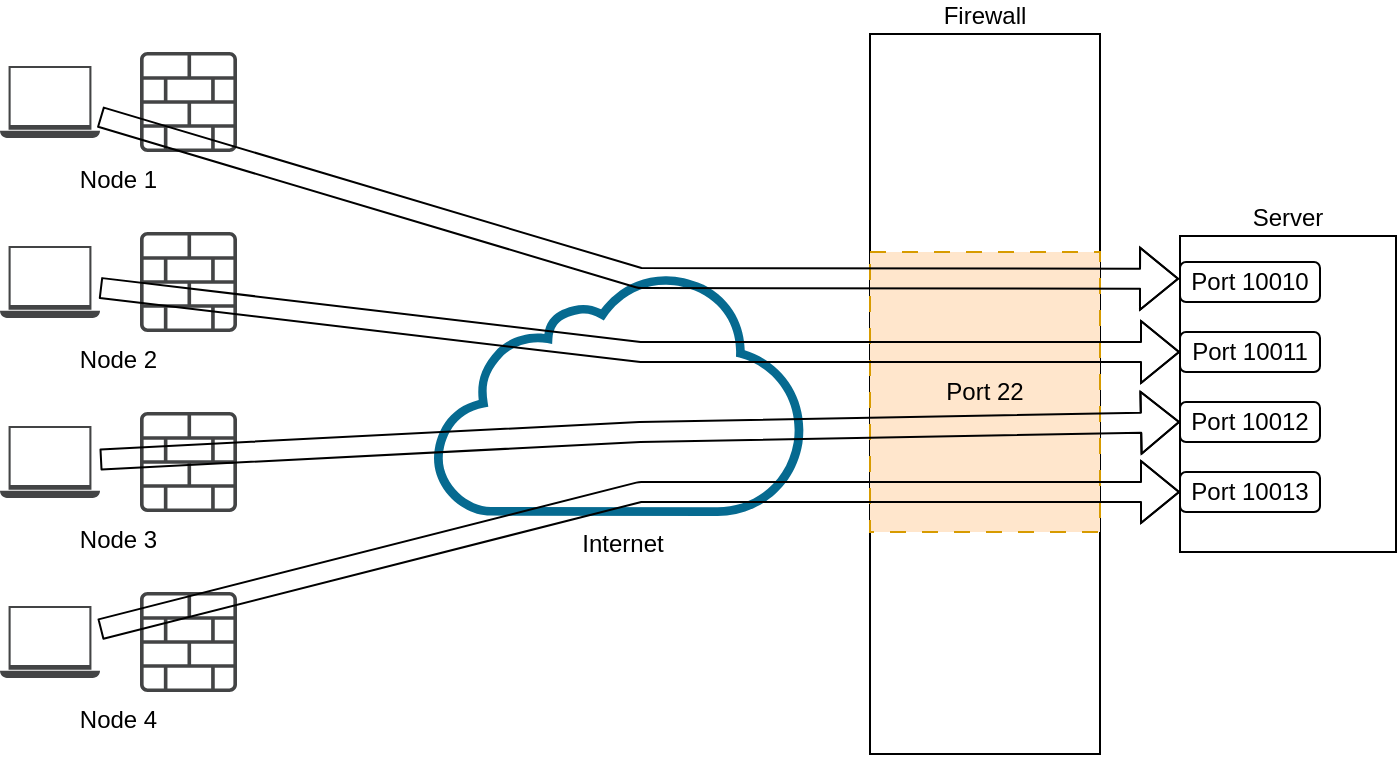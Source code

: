 <mxfile version="20.8.10" type="device"><diagram name="Page-1" id="c37626ed-c26b-45fb-9056-f9ebc6bb27b6"><mxGraphModel dx="989" dy="665" grid="1" gridSize="10" guides="1" tooltips="1" connect="1" arrows="1" fold="1" page="1" pageScale="1" pageWidth="1100" pageHeight="850" background="none" math="0" shadow="0"><root><mxCell id="0"/><mxCell id="1" parent="0"/><mxCell id="o_lP83oCCoRXvLbuT-nI-56" value="Firewall" style="whiteSpace=wrap;html=1;verticalAlign=bottom;labelPosition=center;verticalLabelPosition=top;align=center;" vertex="1" parent="1"><mxGeometry x="495" y="41" width="115" height="360" as="geometry"/></mxCell><mxCell id="o_lP83oCCoRXvLbuT-nI-5" value="Internet" style="sketch=0;pointerEvents=1;shadow=0;dashed=0;html=1;strokeColor=none;aspect=fixed;labelPosition=center;verticalLabelPosition=bottom;verticalAlign=top;align=center;outlineConnect=0;shape=mxgraph.vvd.cloud_computing;fillColor=#066A90;" vertex="1" parent="1"><mxGeometry x="277" y="162" width="187.5" height="120" as="geometry"/></mxCell><mxCell id="o_lP83oCCoRXvLbuT-nI-12" value="Node 1" style="group;verticalAlign=top;labelPosition=center;verticalLabelPosition=bottom;align=center;" vertex="1" connectable="0" parent="1"><mxGeometry x="60" y="50" width="118.5" height="50" as="geometry"/></mxCell><mxCell id="o_lP83oCCoRXvLbuT-nI-1" value="" style="sketch=0;pointerEvents=1;shadow=0;dashed=0;html=1;strokeColor=none;fillColor=#434445;aspect=fixed;labelPosition=center;verticalLabelPosition=bottom;verticalAlign=top;align=center;outlineConnect=0;shape=mxgraph.vvd.laptop;" vertex="1" parent="o_lP83oCCoRXvLbuT-nI-12"><mxGeometry y="7" width="50" height="36" as="geometry"/></mxCell><mxCell id="o_lP83oCCoRXvLbuT-nI-7" value="" style="sketch=0;pointerEvents=1;shadow=0;dashed=0;html=1;strokeColor=none;fillColor=#434445;aspect=fixed;labelPosition=center;verticalLabelPosition=bottom;verticalAlign=top;align=center;outlineConnect=0;shape=mxgraph.vvd.logical_firewall;" vertex="1" parent="o_lP83oCCoRXvLbuT-nI-12"><mxGeometry x="70" width="48.5" height="50" as="geometry"/></mxCell><mxCell id="o_lP83oCCoRXvLbuT-nI-22" value="Node 2" style="group;verticalAlign=top;labelPosition=center;verticalLabelPosition=bottom;align=center;" vertex="1" connectable="0" parent="1"><mxGeometry x="60" y="140" width="118.5" height="50" as="geometry"/></mxCell><mxCell id="o_lP83oCCoRXvLbuT-nI-23" value="" style="sketch=0;pointerEvents=1;shadow=0;dashed=0;html=1;strokeColor=none;fillColor=#434445;aspect=fixed;labelPosition=center;verticalLabelPosition=bottom;verticalAlign=top;align=center;outlineConnect=0;shape=mxgraph.vvd.laptop;" vertex="1" parent="o_lP83oCCoRXvLbuT-nI-22"><mxGeometry y="7" width="50" height="36" as="geometry"/></mxCell><mxCell id="o_lP83oCCoRXvLbuT-nI-24" value="" style="sketch=0;pointerEvents=1;shadow=0;dashed=0;html=1;strokeColor=none;fillColor=#434445;aspect=fixed;labelPosition=center;verticalLabelPosition=bottom;verticalAlign=top;align=center;outlineConnect=0;shape=mxgraph.vvd.logical_firewall;" vertex="1" parent="o_lP83oCCoRXvLbuT-nI-22"><mxGeometry x="70" width="48.5" height="50" as="geometry"/></mxCell><mxCell id="o_lP83oCCoRXvLbuT-nI-25" value="Node 3" style="group;verticalAlign=top;labelPosition=center;verticalLabelPosition=bottom;align=center;" vertex="1" connectable="0" parent="1"><mxGeometry x="60" y="230" width="118.5" height="50" as="geometry"/></mxCell><mxCell id="o_lP83oCCoRXvLbuT-nI-26" value="" style="sketch=0;pointerEvents=1;shadow=0;dashed=0;html=1;strokeColor=none;fillColor=#434445;aspect=fixed;labelPosition=center;verticalLabelPosition=bottom;verticalAlign=top;align=center;outlineConnect=0;shape=mxgraph.vvd.laptop;" vertex="1" parent="o_lP83oCCoRXvLbuT-nI-25"><mxGeometry y="7" width="50" height="36" as="geometry"/></mxCell><mxCell id="o_lP83oCCoRXvLbuT-nI-27" value="" style="sketch=0;pointerEvents=1;shadow=0;dashed=0;html=1;strokeColor=none;fillColor=#434445;aspect=fixed;labelPosition=center;verticalLabelPosition=bottom;verticalAlign=top;align=center;outlineConnect=0;shape=mxgraph.vvd.logical_firewall;" vertex="1" parent="o_lP83oCCoRXvLbuT-nI-25"><mxGeometry x="70" width="48.5" height="50" as="geometry"/></mxCell><mxCell id="o_lP83oCCoRXvLbuT-nI-28" value="Node 4" style="group;verticalAlign=top;labelPosition=center;verticalLabelPosition=bottom;align=center;" vertex="1" connectable="0" parent="1"><mxGeometry x="60" y="320" width="118.5" height="50" as="geometry"/></mxCell><mxCell id="o_lP83oCCoRXvLbuT-nI-29" value="" style="sketch=0;pointerEvents=1;shadow=0;dashed=0;html=1;strokeColor=none;fillColor=#434445;aspect=fixed;labelPosition=center;verticalLabelPosition=bottom;verticalAlign=top;align=center;outlineConnect=0;shape=mxgraph.vvd.laptop;" vertex="1" parent="o_lP83oCCoRXvLbuT-nI-28"><mxGeometry y="7" width="50" height="36" as="geometry"/></mxCell><mxCell id="o_lP83oCCoRXvLbuT-nI-30" value="" style="sketch=0;pointerEvents=1;shadow=0;dashed=0;html=1;strokeColor=none;fillColor=#434445;aspect=fixed;labelPosition=center;verticalLabelPosition=bottom;verticalAlign=top;align=center;outlineConnect=0;shape=mxgraph.vvd.logical_firewall;" vertex="1" parent="o_lP83oCCoRXvLbuT-nI-28"><mxGeometry x="70" width="48.5" height="50" as="geometry"/></mxCell><mxCell id="o_lP83oCCoRXvLbuT-nI-65" value="Port 22" style="rounded=0;whiteSpace=wrap;html=1;fillColor=#ffe6cc;strokeColor=#d79b00;dashed=1;dashPattern=8 8;" vertex="1" parent="1"><mxGeometry x="495" y="150" width="115" height="140" as="geometry"/></mxCell><mxCell id="o_lP83oCCoRXvLbuT-nI-37" style="edgeStyle=none;orthogonalLoop=1;jettySize=auto;html=1;strokeColor=default;entryX=-0.007;entryY=0.419;entryDx=0;entryDy=0;entryPerimeter=0;shape=flexArrow;" edge="1" parent="1" source="o_lP83oCCoRXvLbuT-nI-1" target="o_lP83oCCoRXvLbuT-nI-49"><mxGeometry relative="1" as="geometry"><mxPoint x="630.0" y="193.121" as="targetPoint"/><Array as="points"><mxPoint x="380" y="163"/></Array></mxGeometry></mxCell><mxCell id="o_lP83oCCoRXvLbuT-nI-38" style="edgeStyle=none;orthogonalLoop=1;jettySize=auto;html=1;strokeColor=default;entryX=0;entryY=0.5;entryDx=0;entryDy=0;shape=flexArrow;" edge="1" parent="1" source="o_lP83oCCoRXvLbuT-nI-23" target="o_lP83oCCoRXvLbuT-nI-50"><mxGeometry relative="1" as="geometry"><mxPoint x="630.0" y="201.345" as="targetPoint"/><Array as="points"><mxPoint x="380" y="200"/></Array></mxGeometry></mxCell><mxCell id="o_lP83oCCoRXvLbuT-nI-39" style="edgeStyle=none;orthogonalLoop=1;jettySize=auto;html=1;strokeColor=default;entryX=0;entryY=0.5;entryDx=0;entryDy=0;shape=flexArrow;" edge="1" parent="1" source="o_lP83oCCoRXvLbuT-nI-26" target="o_lP83oCCoRXvLbuT-nI-51"><mxGeometry relative="1" as="geometry"><mxPoint x="630.0" y="209.569" as="targetPoint"/><Array as="points"><mxPoint x="380" y="240"/></Array></mxGeometry></mxCell><mxCell id="o_lP83oCCoRXvLbuT-nI-40" style="edgeStyle=none;orthogonalLoop=1;jettySize=auto;html=1;strokeColor=default;entryX=0;entryY=0.5;entryDx=0;entryDy=0;shape=flexArrow;" edge="1" parent="1" source="o_lP83oCCoRXvLbuT-nI-29" target="o_lP83oCCoRXvLbuT-nI-52"><mxGeometry relative="1" as="geometry"><mxPoint x="630.0" y="217.793" as="targetPoint"/><Array as="points"><mxPoint x="380" y="270"/></Array></mxGeometry></mxCell><mxCell id="o_lP83oCCoRXvLbuT-nI-47" value="Server" style="whiteSpace=wrap;html=1;verticalAlign=bottom;labelPosition=center;verticalLabelPosition=top;align=center;" vertex="1" parent="1"><mxGeometry x="650" y="142" width="108" height="158" as="geometry"/></mxCell><mxCell id="o_lP83oCCoRXvLbuT-nI-49" value="Port 10010" style="rounded=1;whiteSpace=wrap;html=1;" vertex="1" parent="1"><mxGeometry x="650" y="155" width="70" height="20" as="geometry"/></mxCell><mxCell id="o_lP83oCCoRXvLbuT-nI-50" value="Port 10011" style="rounded=1;whiteSpace=wrap;html=1;" vertex="1" parent="1"><mxGeometry x="650" y="190" width="70" height="20" as="geometry"/></mxCell><mxCell id="o_lP83oCCoRXvLbuT-nI-51" value="Port 10012" style="rounded=1;whiteSpace=wrap;html=1;" vertex="1" parent="1"><mxGeometry x="650" y="225" width="70" height="20" as="geometry"/></mxCell><mxCell id="o_lP83oCCoRXvLbuT-nI-52" value="Port 10013" style="rounded=1;whiteSpace=wrap;html=1;" vertex="1" parent="1"><mxGeometry x="650" y="260" width="70" height="20" as="geometry"/></mxCell></root></mxGraphModel></diagram></mxfile>